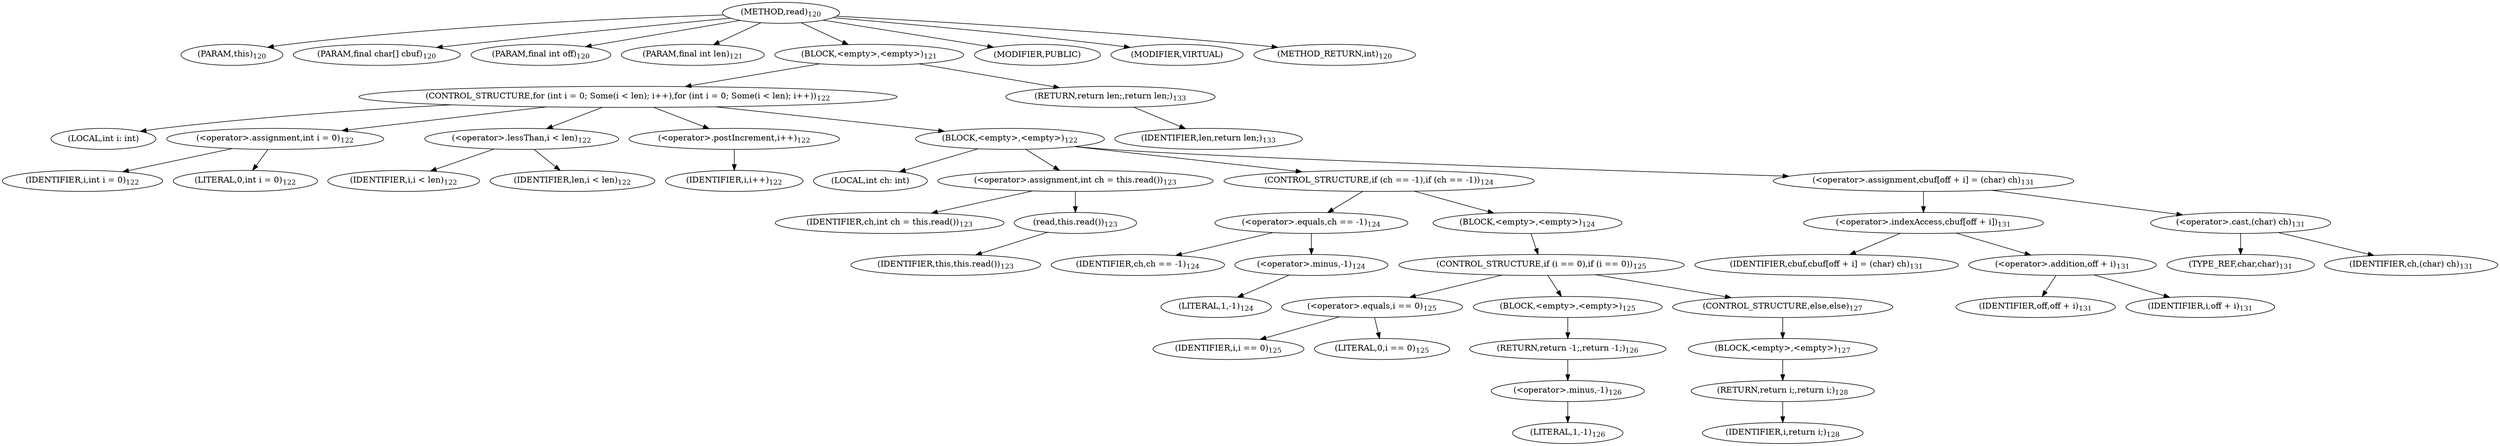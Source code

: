 digraph "read" {  
"93" [label = <(METHOD,read)<SUB>120</SUB>> ]
"9" [label = <(PARAM,this)<SUB>120</SUB>> ]
"94" [label = <(PARAM,final char[] cbuf)<SUB>120</SUB>> ]
"95" [label = <(PARAM,final int off)<SUB>120</SUB>> ]
"96" [label = <(PARAM,final int len)<SUB>121</SUB>> ]
"97" [label = <(BLOCK,&lt;empty&gt;,&lt;empty&gt;)<SUB>121</SUB>> ]
"98" [label = <(CONTROL_STRUCTURE,for (int i = 0; Some(i &lt; len); i++),for (int i = 0; Some(i &lt; len); i++))<SUB>122</SUB>> ]
"99" [label = <(LOCAL,int i: int)> ]
"100" [label = <(&lt;operator&gt;.assignment,int i = 0)<SUB>122</SUB>> ]
"101" [label = <(IDENTIFIER,i,int i = 0)<SUB>122</SUB>> ]
"102" [label = <(LITERAL,0,int i = 0)<SUB>122</SUB>> ]
"103" [label = <(&lt;operator&gt;.lessThan,i &lt; len)<SUB>122</SUB>> ]
"104" [label = <(IDENTIFIER,i,i &lt; len)<SUB>122</SUB>> ]
"105" [label = <(IDENTIFIER,len,i &lt; len)<SUB>122</SUB>> ]
"106" [label = <(&lt;operator&gt;.postIncrement,i++)<SUB>122</SUB>> ]
"107" [label = <(IDENTIFIER,i,i++)<SUB>122</SUB>> ]
"108" [label = <(BLOCK,&lt;empty&gt;,&lt;empty&gt;)<SUB>122</SUB>> ]
"109" [label = <(LOCAL,int ch: int)> ]
"110" [label = <(&lt;operator&gt;.assignment,int ch = this.read())<SUB>123</SUB>> ]
"111" [label = <(IDENTIFIER,ch,int ch = this.read())<SUB>123</SUB>> ]
"112" [label = <(read,this.read())<SUB>123</SUB>> ]
"8" [label = <(IDENTIFIER,this,this.read())<SUB>123</SUB>> ]
"113" [label = <(CONTROL_STRUCTURE,if (ch == -1),if (ch == -1))<SUB>124</SUB>> ]
"114" [label = <(&lt;operator&gt;.equals,ch == -1)<SUB>124</SUB>> ]
"115" [label = <(IDENTIFIER,ch,ch == -1)<SUB>124</SUB>> ]
"116" [label = <(&lt;operator&gt;.minus,-1)<SUB>124</SUB>> ]
"117" [label = <(LITERAL,1,-1)<SUB>124</SUB>> ]
"118" [label = <(BLOCK,&lt;empty&gt;,&lt;empty&gt;)<SUB>124</SUB>> ]
"119" [label = <(CONTROL_STRUCTURE,if (i == 0),if (i == 0))<SUB>125</SUB>> ]
"120" [label = <(&lt;operator&gt;.equals,i == 0)<SUB>125</SUB>> ]
"121" [label = <(IDENTIFIER,i,i == 0)<SUB>125</SUB>> ]
"122" [label = <(LITERAL,0,i == 0)<SUB>125</SUB>> ]
"123" [label = <(BLOCK,&lt;empty&gt;,&lt;empty&gt;)<SUB>125</SUB>> ]
"124" [label = <(RETURN,return -1;,return -1;)<SUB>126</SUB>> ]
"125" [label = <(&lt;operator&gt;.minus,-1)<SUB>126</SUB>> ]
"126" [label = <(LITERAL,1,-1)<SUB>126</SUB>> ]
"127" [label = <(CONTROL_STRUCTURE,else,else)<SUB>127</SUB>> ]
"128" [label = <(BLOCK,&lt;empty&gt;,&lt;empty&gt;)<SUB>127</SUB>> ]
"129" [label = <(RETURN,return i;,return i;)<SUB>128</SUB>> ]
"130" [label = <(IDENTIFIER,i,return i;)<SUB>128</SUB>> ]
"131" [label = <(&lt;operator&gt;.assignment,cbuf[off + i] = (char) ch)<SUB>131</SUB>> ]
"132" [label = <(&lt;operator&gt;.indexAccess,cbuf[off + i])<SUB>131</SUB>> ]
"133" [label = <(IDENTIFIER,cbuf,cbuf[off + i] = (char) ch)<SUB>131</SUB>> ]
"134" [label = <(&lt;operator&gt;.addition,off + i)<SUB>131</SUB>> ]
"135" [label = <(IDENTIFIER,off,off + i)<SUB>131</SUB>> ]
"136" [label = <(IDENTIFIER,i,off + i)<SUB>131</SUB>> ]
"137" [label = <(&lt;operator&gt;.cast,(char) ch)<SUB>131</SUB>> ]
"138" [label = <(TYPE_REF,char,char)<SUB>131</SUB>> ]
"139" [label = <(IDENTIFIER,ch,(char) ch)<SUB>131</SUB>> ]
"140" [label = <(RETURN,return len;,return len;)<SUB>133</SUB>> ]
"141" [label = <(IDENTIFIER,len,return len;)<SUB>133</SUB>> ]
"142" [label = <(MODIFIER,PUBLIC)> ]
"143" [label = <(MODIFIER,VIRTUAL)> ]
"144" [label = <(METHOD_RETURN,int)<SUB>120</SUB>> ]
  "93" -> "9" 
  "93" -> "94" 
  "93" -> "95" 
  "93" -> "96" 
  "93" -> "97" 
  "93" -> "142" 
  "93" -> "143" 
  "93" -> "144" 
  "97" -> "98" 
  "97" -> "140" 
  "98" -> "99" 
  "98" -> "100" 
  "98" -> "103" 
  "98" -> "106" 
  "98" -> "108" 
  "100" -> "101" 
  "100" -> "102" 
  "103" -> "104" 
  "103" -> "105" 
  "106" -> "107" 
  "108" -> "109" 
  "108" -> "110" 
  "108" -> "113" 
  "108" -> "131" 
  "110" -> "111" 
  "110" -> "112" 
  "112" -> "8" 
  "113" -> "114" 
  "113" -> "118" 
  "114" -> "115" 
  "114" -> "116" 
  "116" -> "117" 
  "118" -> "119" 
  "119" -> "120" 
  "119" -> "123" 
  "119" -> "127" 
  "120" -> "121" 
  "120" -> "122" 
  "123" -> "124" 
  "124" -> "125" 
  "125" -> "126" 
  "127" -> "128" 
  "128" -> "129" 
  "129" -> "130" 
  "131" -> "132" 
  "131" -> "137" 
  "132" -> "133" 
  "132" -> "134" 
  "134" -> "135" 
  "134" -> "136" 
  "137" -> "138" 
  "137" -> "139" 
  "140" -> "141" 
}
